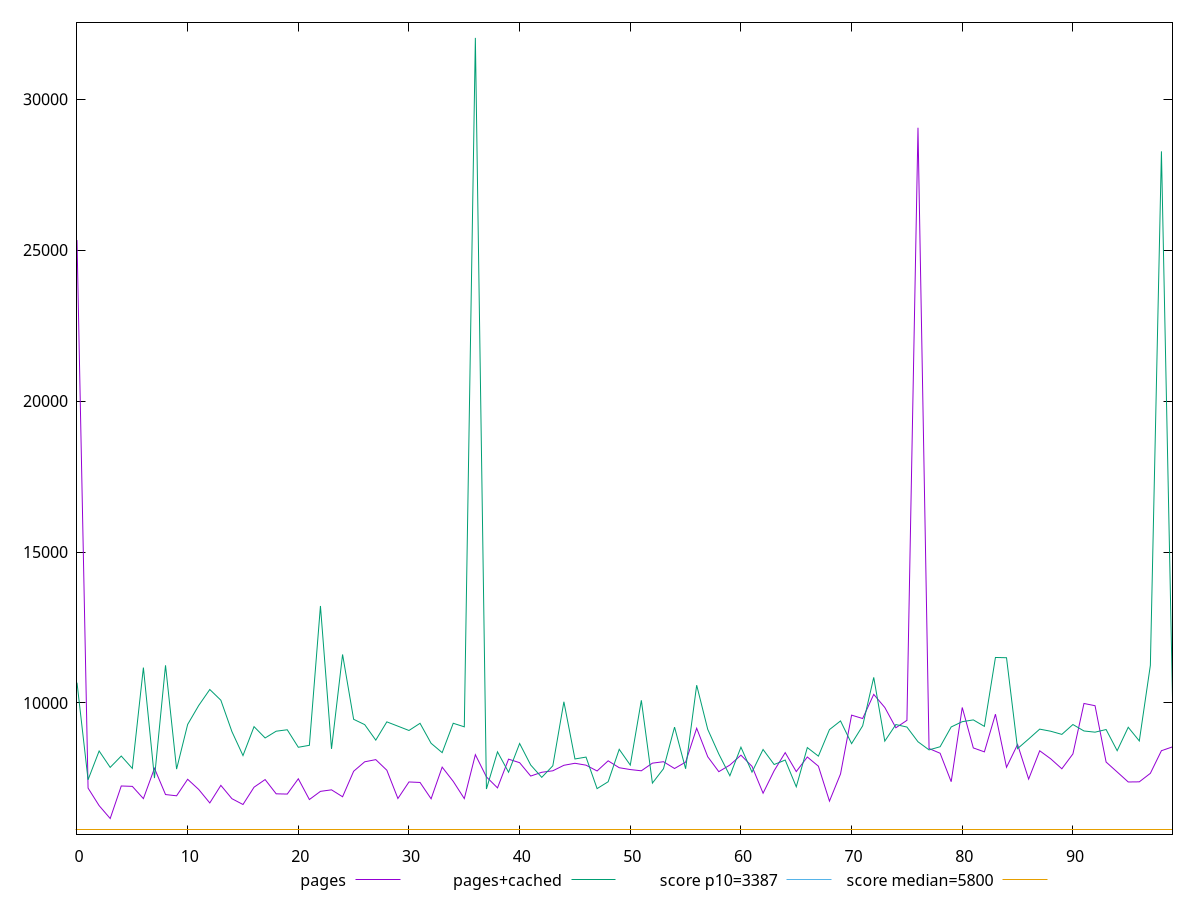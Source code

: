 reset

$pages <<EOF
0 25332.377353913682
1 7181.392576369657
2 6599.667760224394
3 6173.52110091418
4 7251.2079289534395
5 7238.45236375408
6 6832.669323272351
7 7836.763055116031
8 6967.56906122236
9 6926.168402738078
10 7473.529911250776
11 7135.885446197346
12 6689.129195431307
13 7271.7328625674145
14 6830.2074673325005
15 6637.8208936090905
16 7211.489073578206
17 7463.752614552163
18 6991.708663130454
19 6983.150754486233
20 7489.879692163035
21 6802.125719585823
22 7073.257676688627
23 7123.467185927937
24 6894.12557384582
25 7738.901698327898
26 8052.31526665303
27 8123.97023012088
28 7772.8224312037
29 6836.4948505665925
30 7384.5649439938425
31 7367.967320723765
32 6826.715870753247
33 7875.6502347631795
34 7404.2150532137075
35 6833.471979532449
36 8287.782854416384
37 7552.018531607975
38 7188.134958903025
39 8139.86422636295
40 8022.97710392374
41 7579.788692827666
42 7705.139353433966
43 7754.342967186332
44 7936.75406208528
45 8003.100790411635
46 7940.700096172397
47 7748.202978904232
48 8084.494200208193
49 7856.010273292008
50 7795.466968949868
51 7754.18155657009
52 8007.351219392379
53 8054.872711069282
54 7830.326081157887
55 8041.608129720518
56 9163.839300486077
57 8219.587594821498
58 7724.988792126716
59 7944.757179699256
60 8272.200392596169
61 7901.560678750634
62 7012.495745969073
63 7756.906277125776
64 8355.80935391467
65 7728.413016986198
66 8211.103523915088
67 7906.671613536273
68 6749.767662223255
69 7649.816185527141
70 9597.765653507113
71 9485.647522159376
72 10285.286305589138
73 9851.621760135478
74 9179.51392802244
75 9425.388987585677
76 29052.729896369587
77 8491.808387761204
78 8335.02593940666
79 7392.421555336952
80 9851.748552378891
81 8511.385362702917
82 8381.388180017795
83 9629.169748848059
84 7870.450419085613
85 8625.956273023976
86 7479.625387061919
87 8417.077169182616
88 8149.327382536144
89 7820.792221128822
90 8312.56744557012
91 9983.993621799746
92 9910.196652674262
93 8044.121417635984
94 7715.236437394304
95 7383.905788143969
96 7388.418541260493
97 7670.20913611132
98 8420.28158269485
99 8546.529637542244
EOF

$pagesCached <<EOF
0 10673.596341868317
1 7457.478996838468
2 8410.274307251362
3 7867.626146213537
4 8243.021615858715
5 7833.068555129311
6 11171.887453100891
7 7511.831660285703
8 11247.525696868612
9 7810.687669954608
10 9290.207195298251
11 9917.976651895808
12 10446.695343483447
13 10091.443853925754
14 9052.358628500553
15 8258.71698795215
16 9216.724434476952
17 8842.28050542769
18 9065.813137621202
19 9113.273691567667
20 8533.536559018026
21 8598.513487911983
22 13213.562903655253
23 8480.068930687292
24 11607.803429578784
25 9459.860663084812
26 9283.383671147903
27 8769.750869230993
28 9374.99394946367
29 9232.579372850483
30 9089.326616776234
31 9327.366560703198
32 8665.042357912569
33 8355.715150559614
34 9328.622158717371
35 9210.252492008705
36 32028.63863001416
37 7151.23988300711
38 8381.79119404713
39 7707.145178518598
40 8658.510382009346
41 7945.965890846313
42 7537.3962882506485
43 7919.785245139736
44 10040.28480713896
45 8146.0470374143315
46 8208.04670945611
47 7163.916367077063
48 7391.369786242452
49 8465.305608791321
50 7943.6944935435495
51 10088.956414573333
52 7347.186537596898
53 7822.649240600351
54 9201.452007884563
55 7820.75935313592
56 10589.795834901839
57 9126.680955857835
58 8310.232071220467
59 7589.974155565727
60 8536.375116540567
61 7710.633560073875
62 8460.410442291817
63 7962.47616384533
64 8110.516527591108
65 7223.865598050339
66 8523.030289018345
67 8239.913189046352
68 9118.398580113084
69 9405.850518901072
70 8654.254896039865
71 9243.400508694722
72 10848.646518354002
73 8736.853712349639
74 9285.850983698547
75 9202.930634574299
76 8715.832400243282
77 8446.704933056728
78 8550.946592853108
79 9206.475108170003
80 9380.913396836599
81 9440.051408797888
82 9225.862623615943
83 11507.721378075516
84 11499.152240194246
85 8488.897711792793
86 8807.497363410745
87 9134.171223409949
88 9064.084508359094
89 8960.261318739778
90 9286.633059792406
91 9073.302054223619
92 9033.46511875581
93 9121.045024570074
94 8419.896288177195
95 9195.524180376258
96 8743.148957022768
97 11248.758020769379
98 28270.67423475434
99 10172.10764974722
EOF

set key outside below
set xrange [0:99]
set yrange [5656.418750332181:32545.74098059616]
set trange [5656.418750332181:32545.74098059616]
set terminal svg size 640, 520 enhanced background rgb 'white'
set output "reprap/speed-index/comparison/line/0_vs_1.svg"

plot $pages title "pages" with line, \
     $pagesCached title "pages+cached" with line, \
     3387 title "score p10=3387", \
     5800 title "score median=5800"

reset
